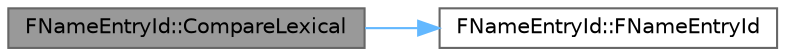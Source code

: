 digraph "FNameEntryId::CompareLexical"
{
 // INTERACTIVE_SVG=YES
 // LATEX_PDF_SIZE
  bgcolor="transparent";
  edge [fontname=Helvetica,fontsize=10,labelfontname=Helvetica,labelfontsize=10];
  node [fontname=Helvetica,fontsize=10,shape=box,height=0.2,width=0.4];
  rankdir="LR";
  Node1 [id="Node000001",label="FNameEntryId::CompareLexical",height=0.2,width=0.4,color="gray40", fillcolor="grey60", style="filled", fontcolor="black",tooltip="Slow alphabetical order that is stable / deterministic over process runs, ignores case."];
  Node1 -> Node2 [id="edge1_Node000001_Node000002",color="steelblue1",style="solid",tooltip=" "];
  Node2 [id="Node000002",label="FNameEntryId::FNameEntryId",height=0.2,width=0.4,color="grey40", fillcolor="white", style="filled",URL="$d8/dea/structFNameEntryId.html#a80f7d1a47ba84f81afe2933f49d45a5f",tooltip=" "];
}
